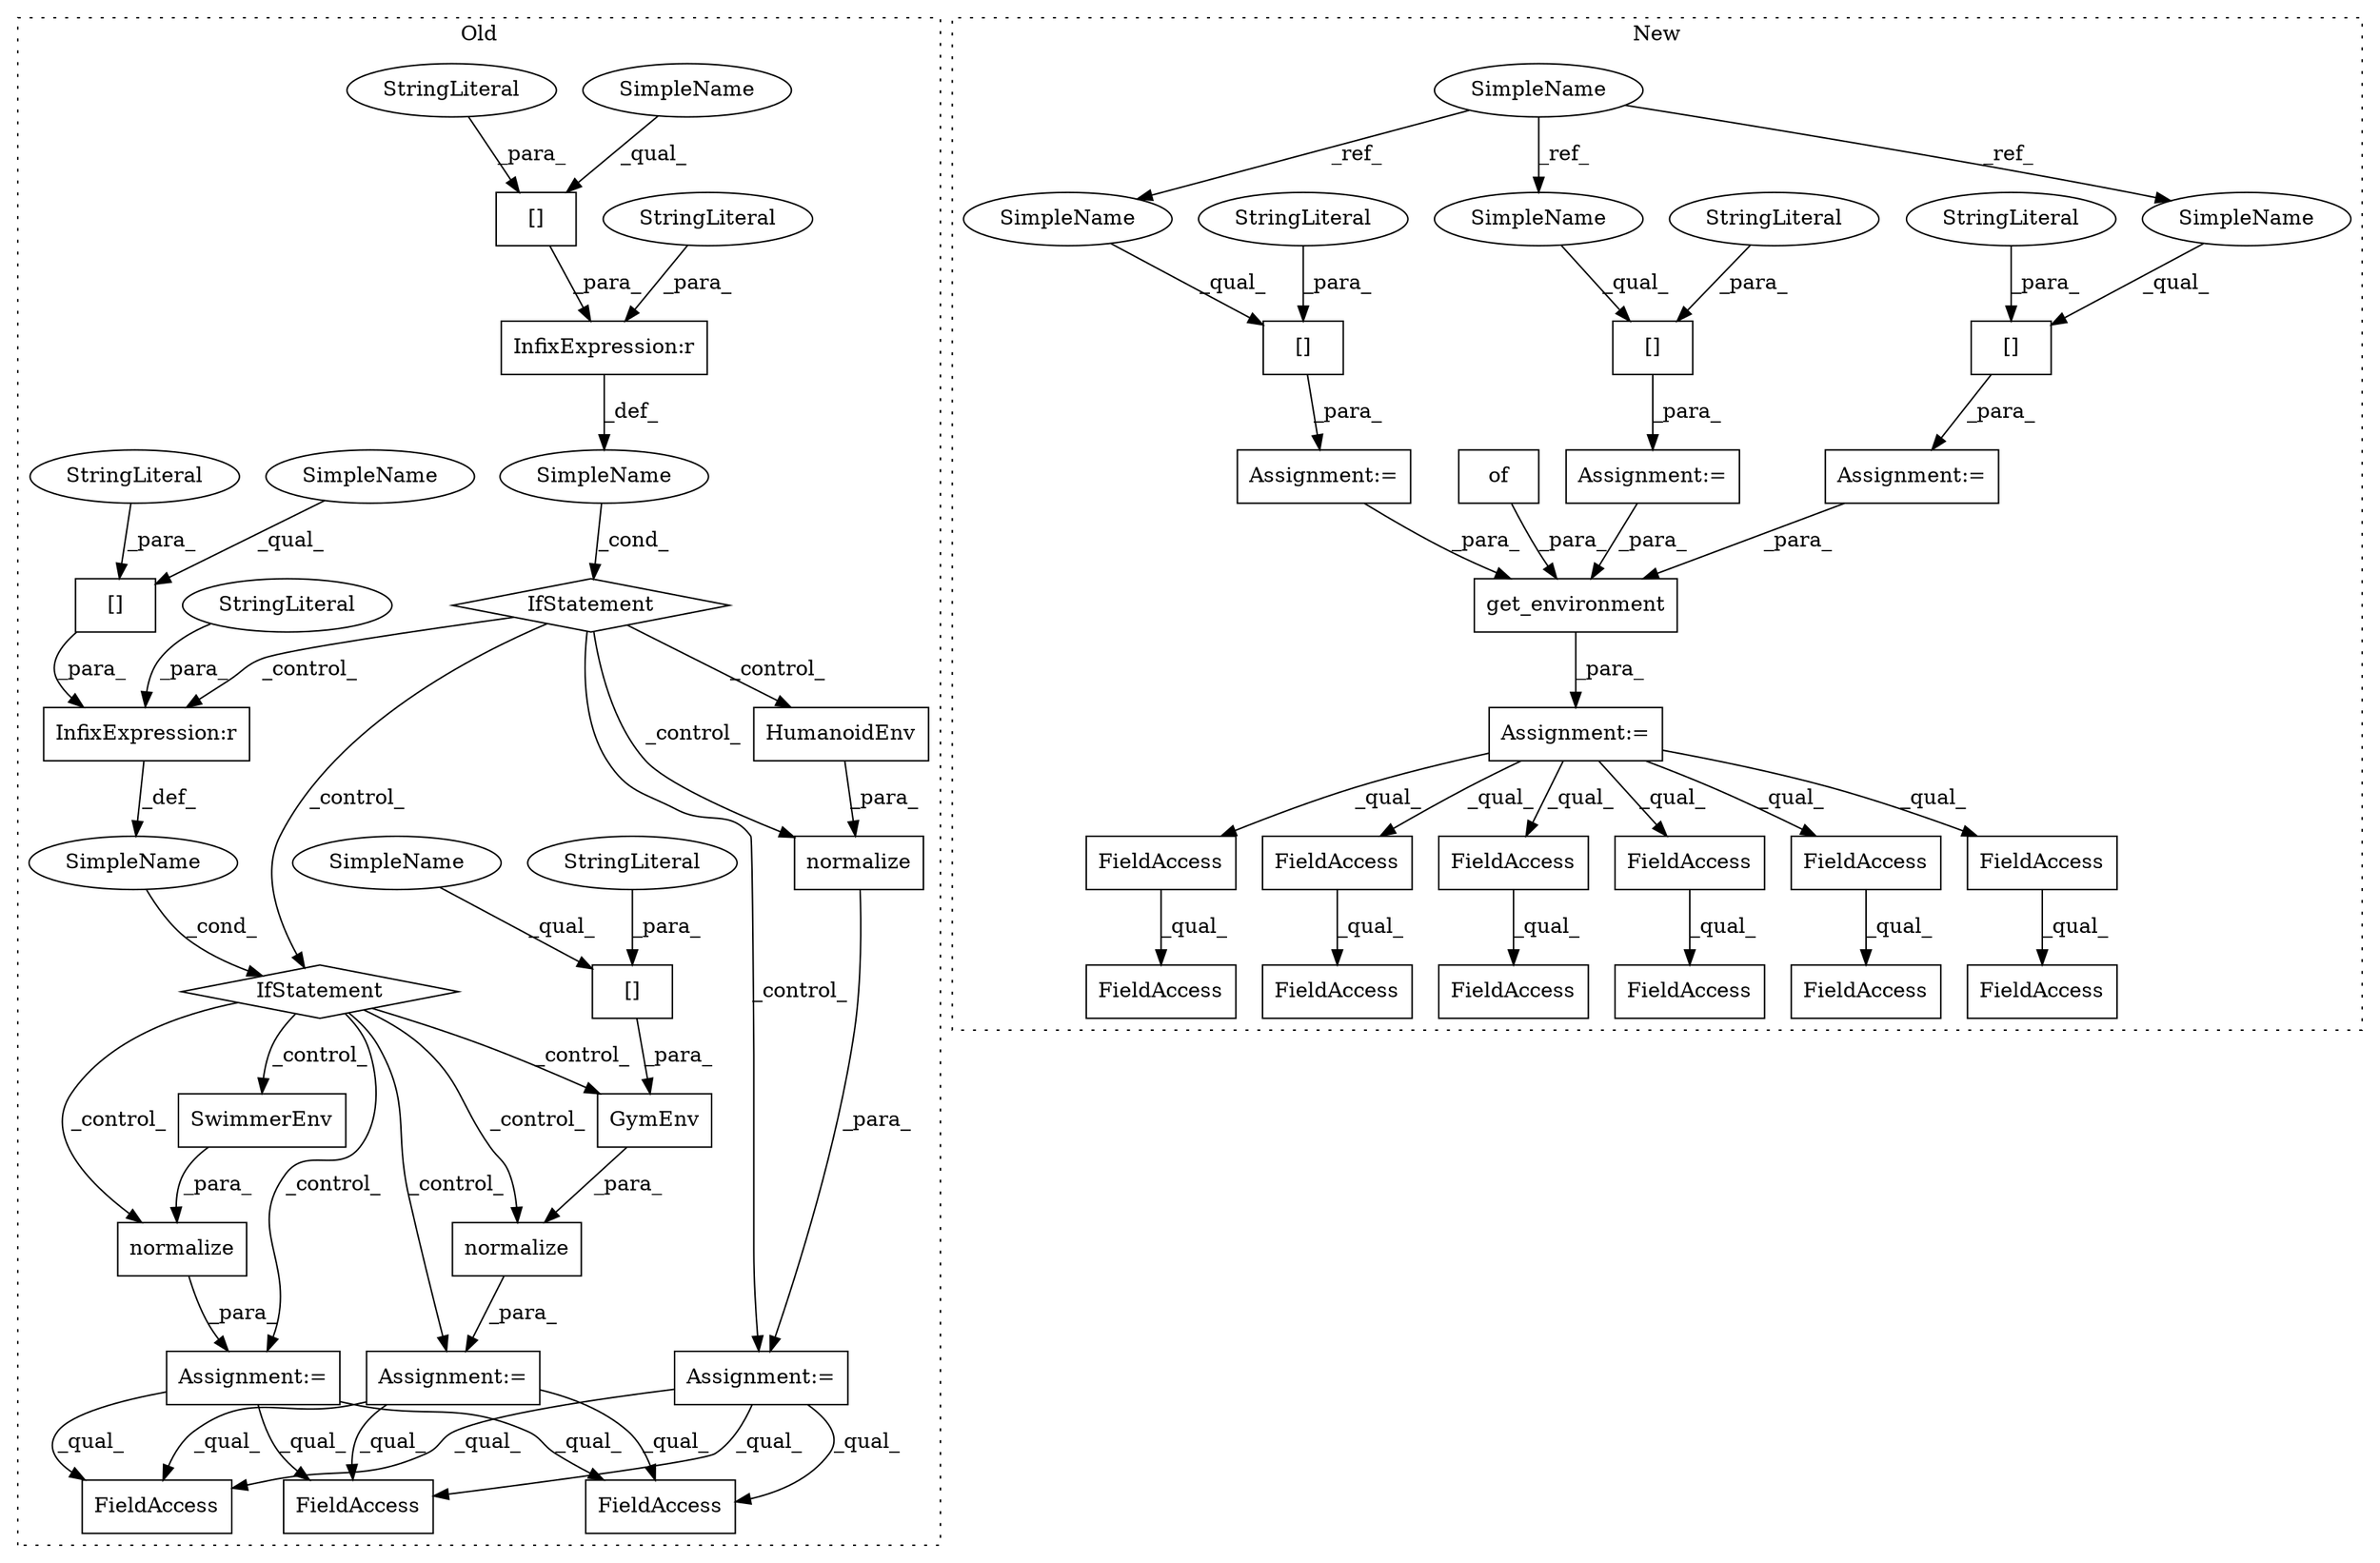 digraph G {
subgraph cluster0 {
1 [label="IfStatement" a="25" s="2579,2622" l="4,2" shape="diamond"];
4 [label="Assignment:=" a="7" s="2733" l="1" shape="box"];
5 [label="SimpleName" a="42" s="" l="" shape="ellipse"];
7 [label="InfixExpression:r" a="27" s="2602" l="4" shape="box"];
8 [label="SimpleName" a="42" s="" l="" shape="ellipse"];
9 [label="SwimmerEnv" a="32" s="2744" l="12" shape="box"];
10 [label="GymEnv" a="32" s="2793,2819" l="7,1" shape="box"];
11 [label="[]" a="2" s="2583,2601" l="8,1" shape="box"];
12 [label="StringLiteral" a="45" s="2606" l="16" shape="ellipse"];
13 [label="[]" a="2" s="2800,2818" l="8,1" shape="box"];
15 [label="[]" a="2" s="2682,2700" l="8,1" shape="box"];
17 [label="StringLiteral" a="45" s="2808" l="10" shape="ellipse"];
18 [label="StringLiteral" a="45" s="2591" l="10" shape="ellipse"];
21 [label="StringLiteral" a="45" s="2690" l="10" shape="ellipse"];
23 [label="InfixExpression:r" a="27" s="2701" l="4" shape="box"];
24 [label="StringLiteral" a="45" s="2705" l="15" shape="ellipse"];
25 [label="HumanoidEnv" a="32" s="2646" l="13" shape="box"];
26 [label="FieldAccess" a="22" s="3232" l="8" shape="box"];
40 [label="normalize" a="32" s="2783,2820" l="10,1" shape="box"];
41 [label="IfStatement" a="25" s="2678,2720" l="4,2" shape="diamond"];
42 [label="normalize" a="32" s="2636,2659" l="10,1" shape="box"];
43 [label="Assignment:=" a="7" s="2782" l="1" shape="box"];
44 [label="normalize" a="32" s="2734,2756" l="10,1" shape="box"];
48 [label="Assignment:=" a="7" s="2635" l="1" shape="box"];
50 [label="FieldAccess" a="22" s="2885" l="8" shape="box"];
51 [label="FieldAccess" a="22" s="3187" l="8" shape="box"];
55 [label="SimpleName" a="42" s="2583" l="7" shape="ellipse"];
56 [label="SimpleName" a="42" s="2800" l="7" shape="ellipse"];
57 [label="SimpleName" a="42" s="2682" l="7" shape="ellipse"];
label = "Old";
style="dotted";
}
subgraph cluster1 {
2 [label="[]" a="2" s="2225,2243" l="8,1" shape="box"];
3 [label="StringLiteral" a="45" s="2233" l="10" shape="ellipse"];
6 [label="Assignment:=" a="7" s="2224" l="1" shape="box"];
14 [label="SimpleName" a="42" s="1758" l="7" shape="ellipse"];
16 [label="[]" a="2" s="2255,2269" l="8,1" shape="box"];
19 [label="StringLiteral" a="45" s="2263" l="6" shape="ellipse"];
20 [label="[]" a="2" s="2283,2299" l="8,1" shape="box"];
22 [label="StringLiteral" a="45" s="2291" l="8" shape="ellipse"];
27 [label="FieldAccess" a="22" s="2414" l="27" shape="box"];
28 [label="FieldAccess" a="22" s="2414" l="21" shape="box"];
29 [label="FieldAccess" a="22" s="2758" l="21" shape="box"];
30 [label="FieldAccess" a="22" s="2758" l="27" shape="box"];
31 [label="FieldAccess" a="22" s="2786" l="22" shape="box"];
32 [label="FieldAccess" a="22" s="2786" l="16" shape="box"];
33 [label="FieldAccess" a="22" s="2911" l="21" shape="box"];
34 [label="FieldAccess" a="22" s="2845" l="21" shape="box"];
35 [label="FieldAccess" a="22" s="2845" l="27" shape="box"];
36 [label="FieldAccess" a="22" s="2911" l="27" shape="box"];
37 [label="FieldAccess" a="22" s="2442" l="22" shape="box"];
38 [label="FieldAccess" a="22" s="2442" l="16" shape="box"];
39 [label="of" a="32" s="2351" l="4" shape="box"];
45 [label="Assignment:=" a="7" s="2282" l="1" shape="box"];
46 [label="Assignment:=" a="7" s="2309" l="1" shape="box"];
47 [label="Assignment:=" a="7" s="2254" l="1" shape="box"];
49 [label="get_environment" a="32" s="2310,2355" l="16,1" shape="box"];
52 [label="SimpleName" a="42" s="2255" l="7" shape="ellipse"];
53 [label="SimpleName" a="42" s="2283" l="7" shape="ellipse"];
54 [label="SimpleName" a="42" s="2225" l="7" shape="ellipse"];
label = "New";
style="dotted";
}
1 -> 23 [label="_control_"];
1 -> 41 [label="_control_"];
1 -> 48 [label="_control_"];
1 -> 25 [label="_control_"];
1 -> 42 [label="_control_"];
2 -> 6 [label="_para_"];
3 -> 2 [label="_para_"];
4 -> 26 [label="_qual_"];
4 -> 50 [label="_qual_"];
4 -> 51 [label="_qual_"];
5 -> 1 [label="_cond_"];
6 -> 49 [label="_para_"];
7 -> 5 [label="_def_"];
8 -> 41 [label="_cond_"];
9 -> 44 [label="_para_"];
10 -> 40 [label="_para_"];
11 -> 7 [label="_para_"];
12 -> 7 [label="_para_"];
13 -> 10 [label="_para_"];
14 -> 53 [label="_ref_"];
14 -> 54 [label="_ref_"];
14 -> 52 [label="_ref_"];
15 -> 23 [label="_para_"];
16 -> 47 [label="_para_"];
17 -> 13 [label="_para_"];
18 -> 11 [label="_para_"];
19 -> 16 [label="_para_"];
20 -> 45 [label="_para_"];
21 -> 15 [label="_para_"];
22 -> 20 [label="_para_"];
23 -> 8 [label="_def_"];
24 -> 23 [label="_para_"];
25 -> 42 [label="_para_"];
28 -> 27 [label="_qual_"];
29 -> 30 [label="_qual_"];
32 -> 31 [label="_qual_"];
33 -> 36 [label="_qual_"];
34 -> 35 [label="_qual_"];
38 -> 37 [label="_qual_"];
39 -> 49 [label="_para_"];
40 -> 43 [label="_para_"];
41 -> 44 [label="_control_"];
41 -> 9 [label="_control_"];
41 -> 43 [label="_control_"];
41 -> 10 [label="_control_"];
41 -> 4 [label="_control_"];
41 -> 40 [label="_control_"];
42 -> 48 [label="_para_"];
43 -> 50 [label="_qual_"];
43 -> 26 [label="_qual_"];
43 -> 51 [label="_qual_"];
44 -> 4 [label="_para_"];
45 -> 49 [label="_para_"];
46 -> 34 [label="_qual_"];
46 -> 38 [label="_qual_"];
46 -> 29 [label="_qual_"];
46 -> 33 [label="_qual_"];
46 -> 28 [label="_qual_"];
46 -> 32 [label="_qual_"];
47 -> 49 [label="_para_"];
48 -> 26 [label="_qual_"];
48 -> 50 [label="_qual_"];
48 -> 51 [label="_qual_"];
49 -> 46 [label="_para_"];
52 -> 16 [label="_qual_"];
53 -> 20 [label="_qual_"];
54 -> 2 [label="_qual_"];
55 -> 11 [label="_qual_"];
56 -> 13 [label="_qual_"];
57 -> 15 [label="_qual_"];
}